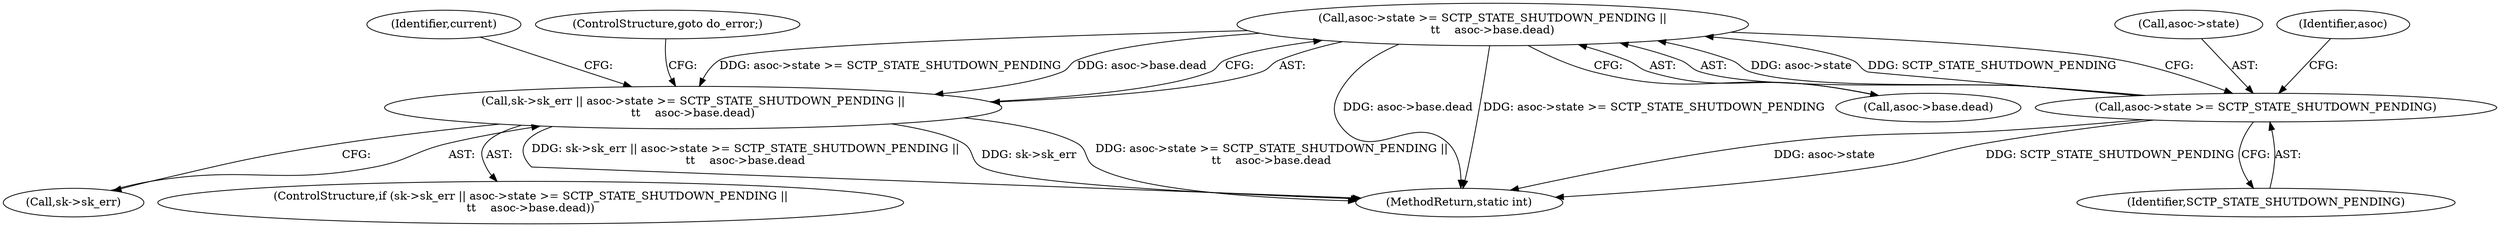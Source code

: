 digraph "0_linux_dfcb9f4f99f1e9a49e43398a7bfbf56927544af1_0@pointer" {
"1000157" [label="(Call,asoc->state >= SCTP_STATE_SHUTDOWN_PENDING ||\n\t\t    asoc->base.dead)"];
"1000158" [label="(Call,asoc->state >= SCTP_STATE_SHUTDOWN_PENDING)"];
"1000153" [label="(Call,sk->sk_err || asoc->state >= SCTP_STATE_SHUTDOWN_PENDING ||\n\t\t    asoc->base.dead)"];
"1000163" [label="(Call,asoc->base.dead)"];
"1000153" [label="(Call,sk->sk_err || asoc->state >= SCTP_STATE_SHUTDOWN_PENDING ||\n\t\t    asoc->base.dead)"];
"1000152" [label="(ControlStructure,if (sk->sk_err || asoc->state >= SCTP_STATE_SHUTDOWN_PENDING ||\n\t\t    asoc->base.dead))"];
"1000154" [label="(Call,sk->sk_err)"];
"1000159" [label="(Call,asoc->state)"];
"1000231" [label="(MethodReturn,static int)"];
"1000162" [label="(Identifier,SCTP_STATE_SHUTDOWN_PENDING)"];
"1000168" [label="(ControlStructure,goto do_error;)"];
"1000171" [label="(Identifier,current)"];
"1000158" [label="(Call,asoc->state >= SCTP_STATE_SHUTDOWN_PENDING)"];
"1000157" [label="(Call,asoc->state >= SCTP_STATE_SHUTDOWN_PENDING ||\n\t\t    asoc->base.dead)"];
"1000165" [label="(Identifier,asoc)"];
"1000157" -> "1000153"  [label="AST: "];
"1000157" -> "1000158"  [label="CFG: "];
"1000157" -> "1000163"  [label="CFG: "];
"1000158" -> "1000157"  [label="AST: "];
"1000163" -> "1000157"  [label="AST: "];
"1000153" -> "1000157"  [label="CFG: "];
"1000157" -> "1000231"  [label="DDG: asoc->state >= SCTP_STATE_SHUTDOWN_PENDING"];
"1000157" -> "1000231"  [label="DDG: asoc->base.dead"];
"1000157" -> "1000153"  [label="DDG: asoc->state >= SCTP_STATE_SHUTDOWN_PENDING"];
"1000157" -> "1000153"  [label="DDG: asoc->base.dead"];
"1000158" -> "1000157"  [label="DDG: asoc->state"];
"1000158" -> "1000157"  [label="DDG: SCTP_STATE_SHUTDOWN_PENDING"];
"1000158" -> "1000162"  [label="CFG: "];
"1000159" -> "1000158"  [label="AST: "];
"1000162" -> "1000158"  [label="AST: "];
"1000165" -> "1000158"  [label="CFG: "];
"1000158" -> "1000231"  [label="DDG: asoc->state"];
"1000158" -> "1000231"  [label="DDG: SCTP_STATE_SHUTDOWN_PENDING"];
"1000153" -> "1000152"  [label="AST: "];
"1000153" -> "1000154"  [label="CFG: "];
"1000154" -> "1000153"  [label="AST: "];
"1000168" -> "1000153"  [label="CFG: "];
"1000171" -> "1000153"  [label="CFG: "];
"1000153" -> "1000231"  [label="DDG: sk->sk_err"];
"1000153" -> "1000231"  [label="DDG: asoc->state >= SCTP_STATE_SHUTDOWN_PENDING ||\n\t\t    asoc->base.dead"];
"1000153" -> "1000231"  [label="DDG: sk->sk_err || asoc->state >= SCTP_STATE_SHUTDOWN_PENDING ||\n\t\t    asoc->base.dead"];
}
